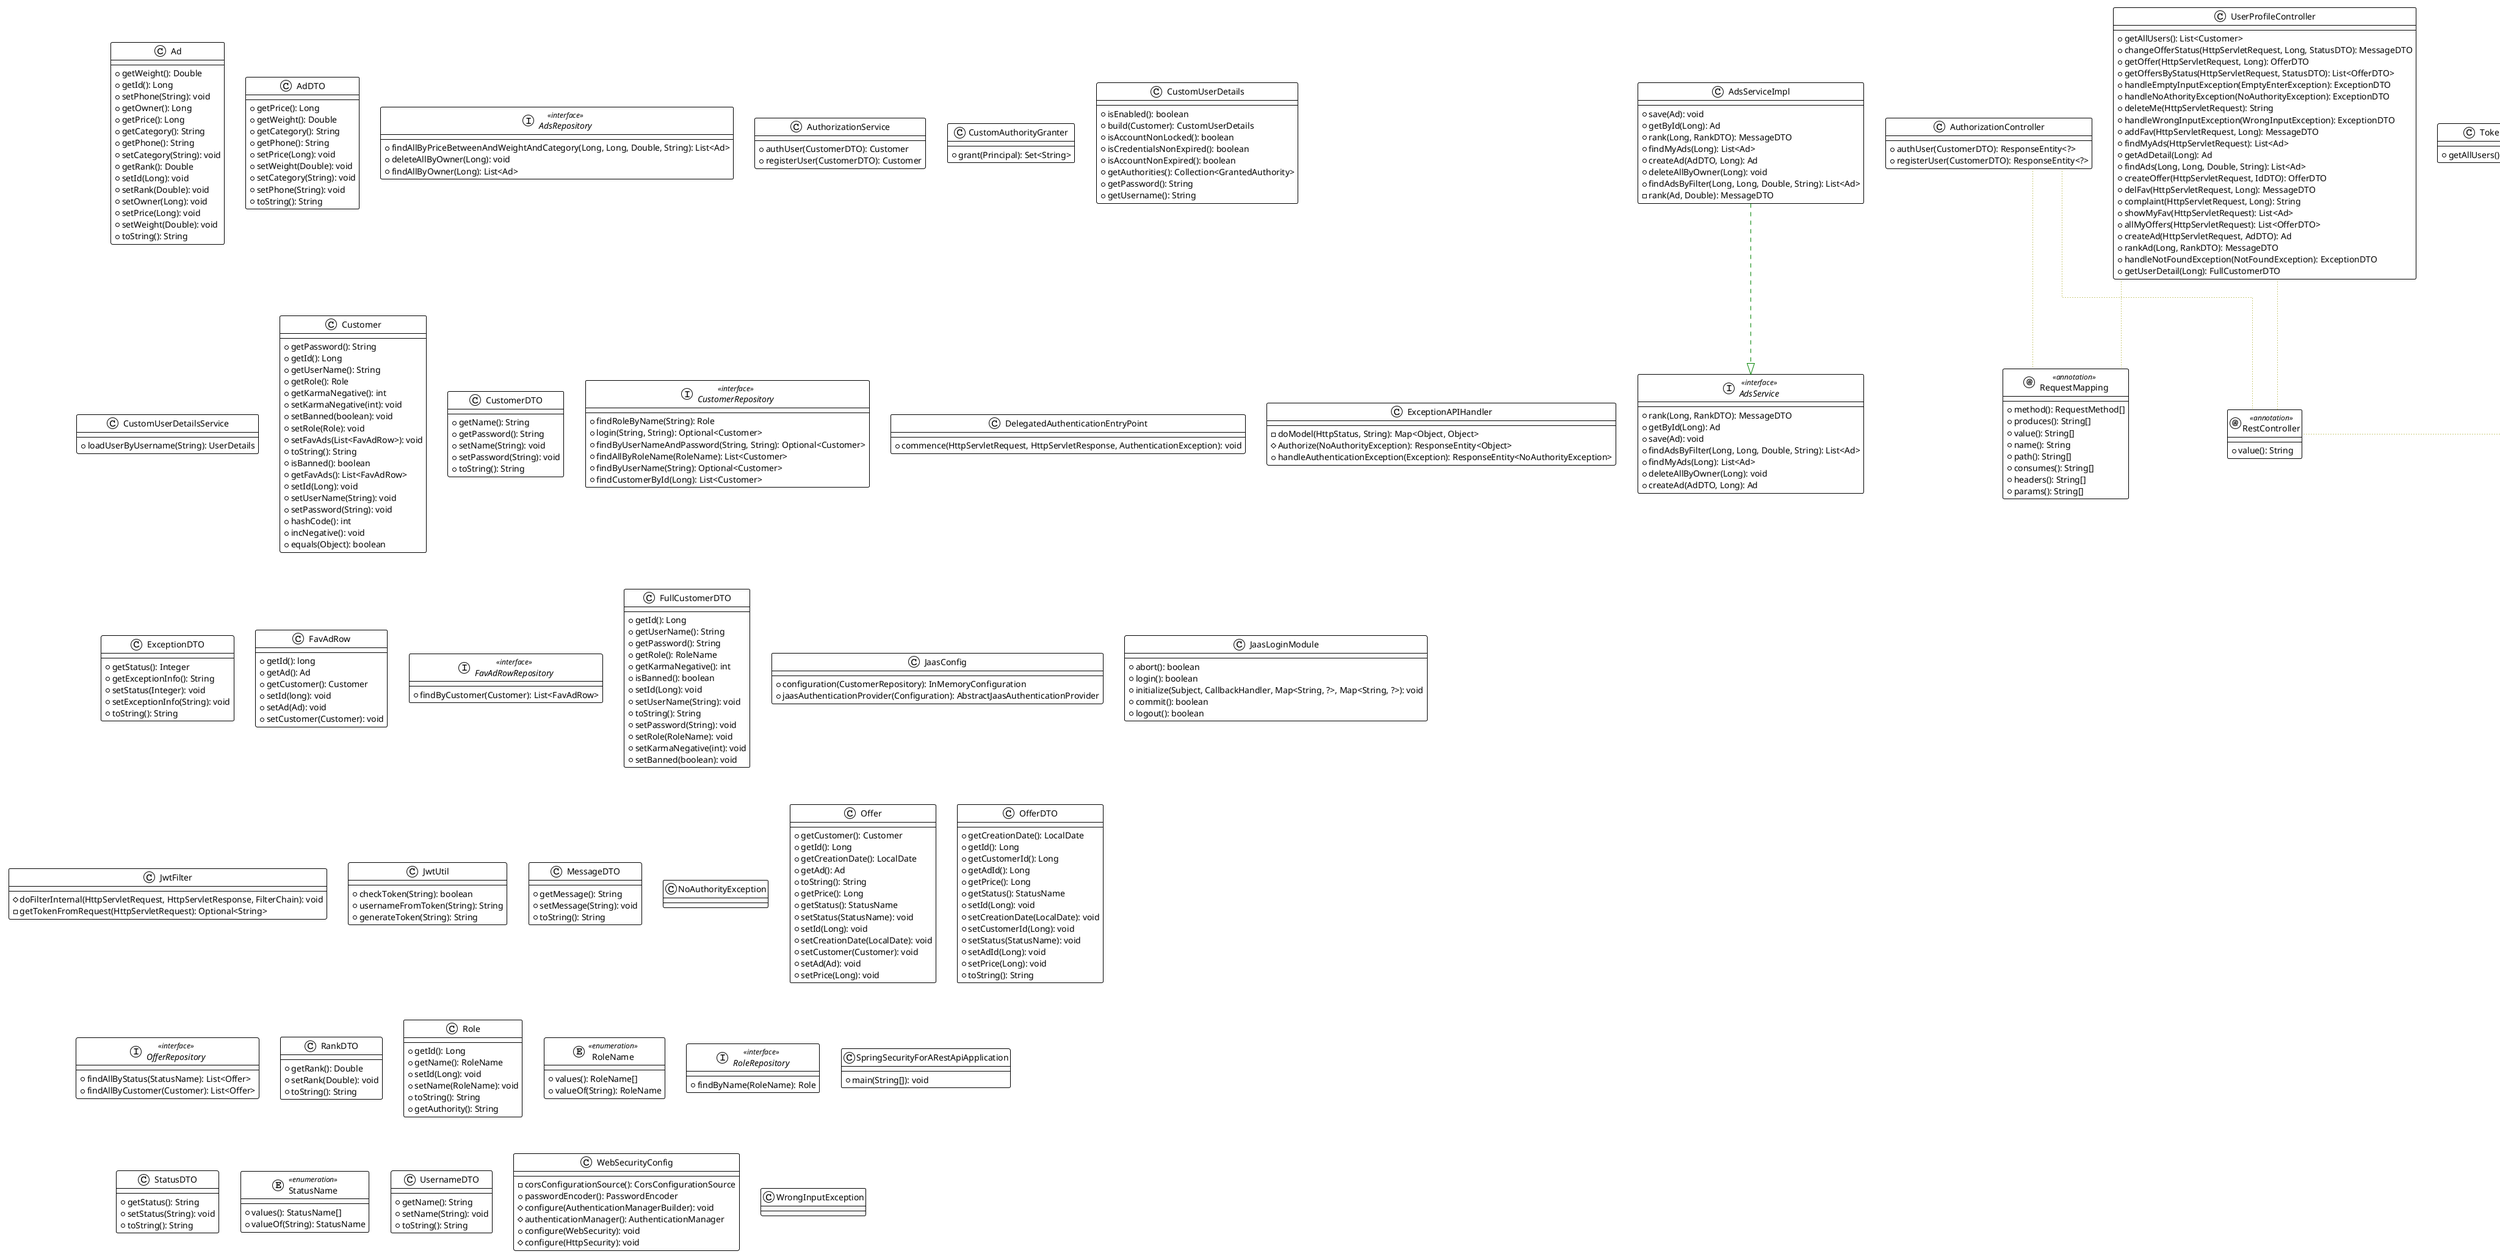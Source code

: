@startuml

!theme plain
top to bottom direction
skinparam linetype ortho

class Ad {
  + getWeight(): Double
  + getId(): Long
  + setPhone(String): void
  + getOwner(): Long
  + getPrice(): Long
  + getCategory(): String
  + getPhone(): String
  + setCategory(String): void
  + getRank(): Double
  + setId(Long): void
  + setRank(Double): void
  + setOwner(Long): void
  + setPrice(Long): void
  + setWeight(Double): void
  + toString(): String
}
class AdDTO {
  + getPrice(): Long
  + getWeight(): Double
  + getCategory(): String
  + getPhone(): String
  + setPrice(Long): void
  + setWeight(Double): void
  + setCategory(String): void
  + setPhone(String): void
  + toString(): String
}
interface AdsRepository << interface >> {
  + findAllByPriceBetweenAndWeightAndCategory(Long, Long, Double, String): List<Ad>
  + deleteAllByOwner(Long): void
  + findAllByOwner(Long): List<Ad>
}
interface AdsService << interface >> {
  + rank(Long, RankDTO): MessageDTO
  + getById(Long): Ad
  + save(Ad): void
  + findAdsByFilter(Long, Long, Double, String): List<Ad>
  + findMyAds(Long): List<Ad>
  + deleteAllByOwner(Long): void
  + createAd(AdDTO, Long): Ad
}
class AdsServiceImpl {
  + save(Ad): void
  + getById(Long): Ad
  + rank(Long, RankDTO): MessageDTO
  + findMyAds(Long): List<Ad>
  + createAd(AdDTO, Long): Ad
  + deleteAllByOwner(Long): void
  + findAdsByFilter(Long, Long, Double, String): List<Ad>
  - rank(Ad, Double): MessageDTO
}
class AuthorizationController {
  + authUser(CustomerDTO): ResponseEntity<?>
  + registerUser(CustomerDTO): ResponseEntity<?>
}
class AuthorizationService {
  + authUser(CustomerDTO): Customer
  + registerUser(CustomerDTO): Customer
}
class CustomAuthorityGranter {
  + grant(Principal): Set<String>
}
class CustomUserDetails {
  + isEnabled(): boolean
  + build(Customer): CustomUserDetails
  + isAccountNonLocked(): boolean
  + isCredentialsNonExpired(): boolean
  + isAccountNonExpired(): boolean
  + getAuthorities(): Collection<GrantedAuthority>
  + getPassword(): String
  + getUsername(): String
}
class CustomUserDetailsService {
  + loadUserByUsername(String): UserDetails
}
class Customer {
  + getPassword(): String
  + getId(): Long
  + getUserName(): String
  + getRole(): Role
  + getKarmaNegative(): int
  + setKarmaNegative(int): void
  + setBanned(boolean): void
  + setRole(Role): void
  + setFavAds(List<FavAdRow>): void
  + toString(): String
  + isBanned(): boolean
  + getFavAds(): List<FavAdRow>
  + setId(Long): void
  + setUserName(String): void
  + setPassword(String): void
  + hashCode(): int
  + incNegative(): void
  + equals(Object): boolean
}
class CustomerDTO {
  + getName(): String
  + getPassword(): String
  + setName(String): void
  + setPassword(String): void
  + toString(): String
}
interface CustomerRepository << interface >> {
  + findRoleByName(String): Role
  + login(String, String): Optional<Customer>
  + findByUserNameAndPassword(String, String): Optional<Customer>
  + findAllByRoleName(RoleName): List<Customer>
  + findByUserName(String): Optional<Customer>
  + findCustomerById(Long): List<Customer>
}
interface CustomerService << interface >> {
  + complaint(HttpServletRequest, Long): String
  + whoIsAdmin(HttpServletRequest): Optional<Customer>
  + delFromFav(HttpServletRequest, Long): MessageDTO
  + customerInfo(Customer): FullCustomerDTO
  + findByToken(String): String
  + findAll(): List<Customer>
  + deleteMe(HttpServletRequest): void
  + whoIs(HttpServletRequest): Optional<Customer>
  + showFav(HttpServletRequest): List<Ad>
  + save(Customer): void
  + addToFav(HttpServletRequest, Long): MessageDTO
  + findById(Long): Customer
}
class CustomerServiceImpl {
  + whoIsAdmin(HttpServletRequest): Optional<Customer>
  + findById(Long): Customer
  + showFav(HttpServletRequest): List<Ad>
  + save(Customer): void
  + customerInfo(Customer): FullCustomerDTO
  + whoIs(HttpServletRequest): Optional<Customer>
  + delFromFav(HttpServletRequest, Long): MessageDTO
  - complaint(Customer): String
  + findAll(): List<Customer>
  + complaint(HttpServletRequest, Long): String
  + addToFav(HttpServletRequest, Long): MessageDTO
  + deleteMe(HttpServletRequest): void
  + findByToken(String): String
}
class DelegatedAuthenticationEntryPoint {
  + commence(HttpServletRequest, HttpServletResponse, AuthenticationException): void
}
class ExceptionAPIHandler {
  - doModel(HttpStatus, String): Map<Object, Object>
  # Authorize(NoAuthorityException): ResponseEntity<Object>
  + handleAuthenticationException(Exception): ResponseEntity<NoAuthorityException>
}
class ExceptionDTO {
  + getStatus(): Integer
  + getExceptionInfo(): String
  + setStatus(Integer): void
  + setExceptionInfo(String): void
  + toString(): String
}
class FavAdRow {
  + getId(): long
  + getAd(): Ad
  + getCustomer(): Customer
  + setId(long): void
  + setAd(Ad): void
  + setCustomer(Customer): void
}
interface FavAdRowRepository << interface >> {
  + findByCustomer(Customer): List<FavAdRow>
}
class FullCustomerDTO {
  + getId(): Long
  + getUserName(): String
  + getPassword(): String
  + getRole(): RoleName
  + getKarmaNegative(): int
  + isBanned(): boolean
  + setId(Long): void
  + setUserName(String): void
  + toString(): String
  + setPassword(String): void
  + setRole(RoleName): void
  + setKarmaNegative(int): void
  + setBanned(boolean): void
}
class JaasConfig {
  + configuration(CustomerRepository): InMemoryConfiguration
  + jaasAuthenticationProvider(Configuration): AbstractJaasAuthenticationProvider
}
class JaasLoginModule {
  + abort(): boolean
  + login(): boolean
  + initialize(Subject, CallbackHandler, Map<String, ?>, Map<String, ?>): void
  + commit(): boolean
  + logout(): boolean
}
class JwtFilter {
  # doFilterInternal(HttpServletRequest, HttpServletResponse, FilterChain): void
  - getTokenFromRequest(HttpServletRequest): Optional<String>
}
class JwtUtil {
  + checkToken(String): boolean
  + usernameFromToken(String): String
  + generateToken(String): String
}
class MessageDTO {
  + getMessage(): String
  + setMessage(String): void
  + toString(): String
}
class NoAuthorityException
class Offer {
  + getCustomer(): Customer
  + getId(): Long
  + getCreationDate(): LocalDate
  + getAd(): Ad
  + toString(): String
  + getPrice(): Long
  + getStatus(): StatusName
  + setStatus(StatusName): void
  + setId(Long): void
  + setCreationDate(LocalDate): void
  + setCustomer(Customer): void
  + setAd(Ad): void
  + setPrice(Long): void
}
class OfferDTO {
  + getCreationDate(): LocalDate
  + getId(): Long
  + getCustomerId(): Long
  + getAdId(): Long
  + getPrice(): Long
  + getStatus(): StatusName
  + setId(Long): void
  + setCreationDate(LocalDate): void
  + setCustomerId(Long): void
  + setStatus(StatusName): void
  + setAdId(Long): void
  + setPrice(Long): void
  + toString(): String
}
interface OfferRepository << interface >> {
  + findAllByStatus(StatusName): List<Offer>
  + findAllByCustomer(Customer): List<Offer>
}
interface OfferService << interface >> {
  + createOffer(Customer, Long): OfferDTO
  + findAllByStatus(StatusDTO): List<OfferDTO>
  + getOffer(Long): OfferDTO
  + save(Offer): void
  + delete(Offer): void
  + findAllByCustomer(Customer): List<OfferDTO>
  + changeOfferStatus(Long, StatusDTO): MessageDTO
}
class OfferServiceImpl {
  + delete(Offer): void
  + changeOfferStatus(Long, StatusDTO): MessageDTO
  + save(Offer): void
  + findAllByStatus(StatusDTO): List<OfferDTO>
  + findAllByCustomer(Customer): List<OfferDTO>
  - getOfferDTO(Offer): OfferDTO
  + getOffer(Long): OfferDTO
  + createOffer(Customer, Long): OfferDTO
}
class RankDTO {
  + getRank(): Double
  + setRank(Double): void
  + toString(): String
}
annotation RequestMapping << annotation >> {
  + method(): RequestMethod[]
  + produces(): String[]
  + value(): String[]
  + name(): String
  + path(): String[]
  + consumes(): String[]
  + headers(): String[]
  + params(): String[]
}
annotation RestController << annotation >> {
  + value(): String
}
class Role {
  + getId(): Long
  + getName(): RoleName
  + setId(Long): void
  + setName(RoleName): void
  + toString(): String
  + getAuthority(): String
}
enum RoleName << enumeration >> {
  + values(): RoleName[]
  + valueOf(String): RoleName
}
interface RoleRepository << interface >> {
  + findByName(RoleName): Role
}
class SpringSecurityForARestApiApplication {
  + main(String[]): void
}
class StatusDTO {
  + getStatus(): String
  + setStatus(String): void
  + toString(): String
}
enum StatusName << enumeration >> {
  + values(): StatusName[]
  + valueOf(String): StatusName
}
class TokenController {
  + getAllUsers(): List<Customer>
}
class UserProfileController {
  + getAllUsers(): List<Customer>
  + changeOfferStatus(HttpServletRequest, Long, StatusDTO): MessageDTO
  + getOffer(HttpServletRequest, Long): OfferDTO
  + getOffersByStatus(HttpServletRequest, StatusDTO): List<OfferDTO>
  + handleEmptyInputException(EmptyEnterException): ExceptionDTO
  + handleNoAthorityException(NoAuthorityException): ExceptionDTO
  + deleteMe(HttpServletRequest): String
  + handleWrongInputException(WrongInputException): ExceptionDTO
  + addFav(HttpServletRequest, Long): MessageDTO
  + findMyAds(HttpServletRequest): List<Ad>
  + getAdDetail(Long): Ad
  + findAds(Long, Long, Double, String): List<Ad>
  + createOffer(HttpServletRequest, IdDTO): OfferDTO
  + delFav(HttpServletRequest, Long): MessageDTO
  + complaint(HttpServletRequest, Long): String
  + showMyFav(HttpServletRequest): List<Ad>
  + allMyOffers(HttpServletRequest): List<OfferDTO>
  + createAd(HttpServletRequest, AdDTO): Ad
  + rankAd(Long, RankDTO): MessageDTO
  + handleNotFoundException(NotFoundException): ExceptionDTO
  + getUserDetail(Long): FullCustomerDTO
}
class UsernameDTO {
  + getName(): String
  + setName(String): void
  + toString(): String
}
class WebSecurityConfig {
  - corsConfigurationSource(): CorsConfigurationSource
  + passwordEncoder(): PasswordEncoder
  # configure(AuthenticationManagerBuilder): void
  # authenticationManager(): AuthenticationManager
  + configure(WebSecurity): void
  # configure(HttpSecurity): void
}
class WrongInputException

AdsServiceImpl                        -[#008200,dashed]-^  AdsService                           
AuthorizationController               -[#999900,dotted]-  RequestMapping                       
AuthorizationController               -[#999900,dotted]-  RestController                       
CustomerServiceImpl                   -[#008200,dashed]-^  CustomerService                      
OfferServiceImpl                      -[#008200,dashed]-^  OfferService                         
TokenController                       -[#999900,dotted]-  RestController                       
UserProfileController                 -[#999900,dotted]-  RequestMapping                       
UserProfileController                 -[#999900,dotted]-  RestController                       
@enduml
